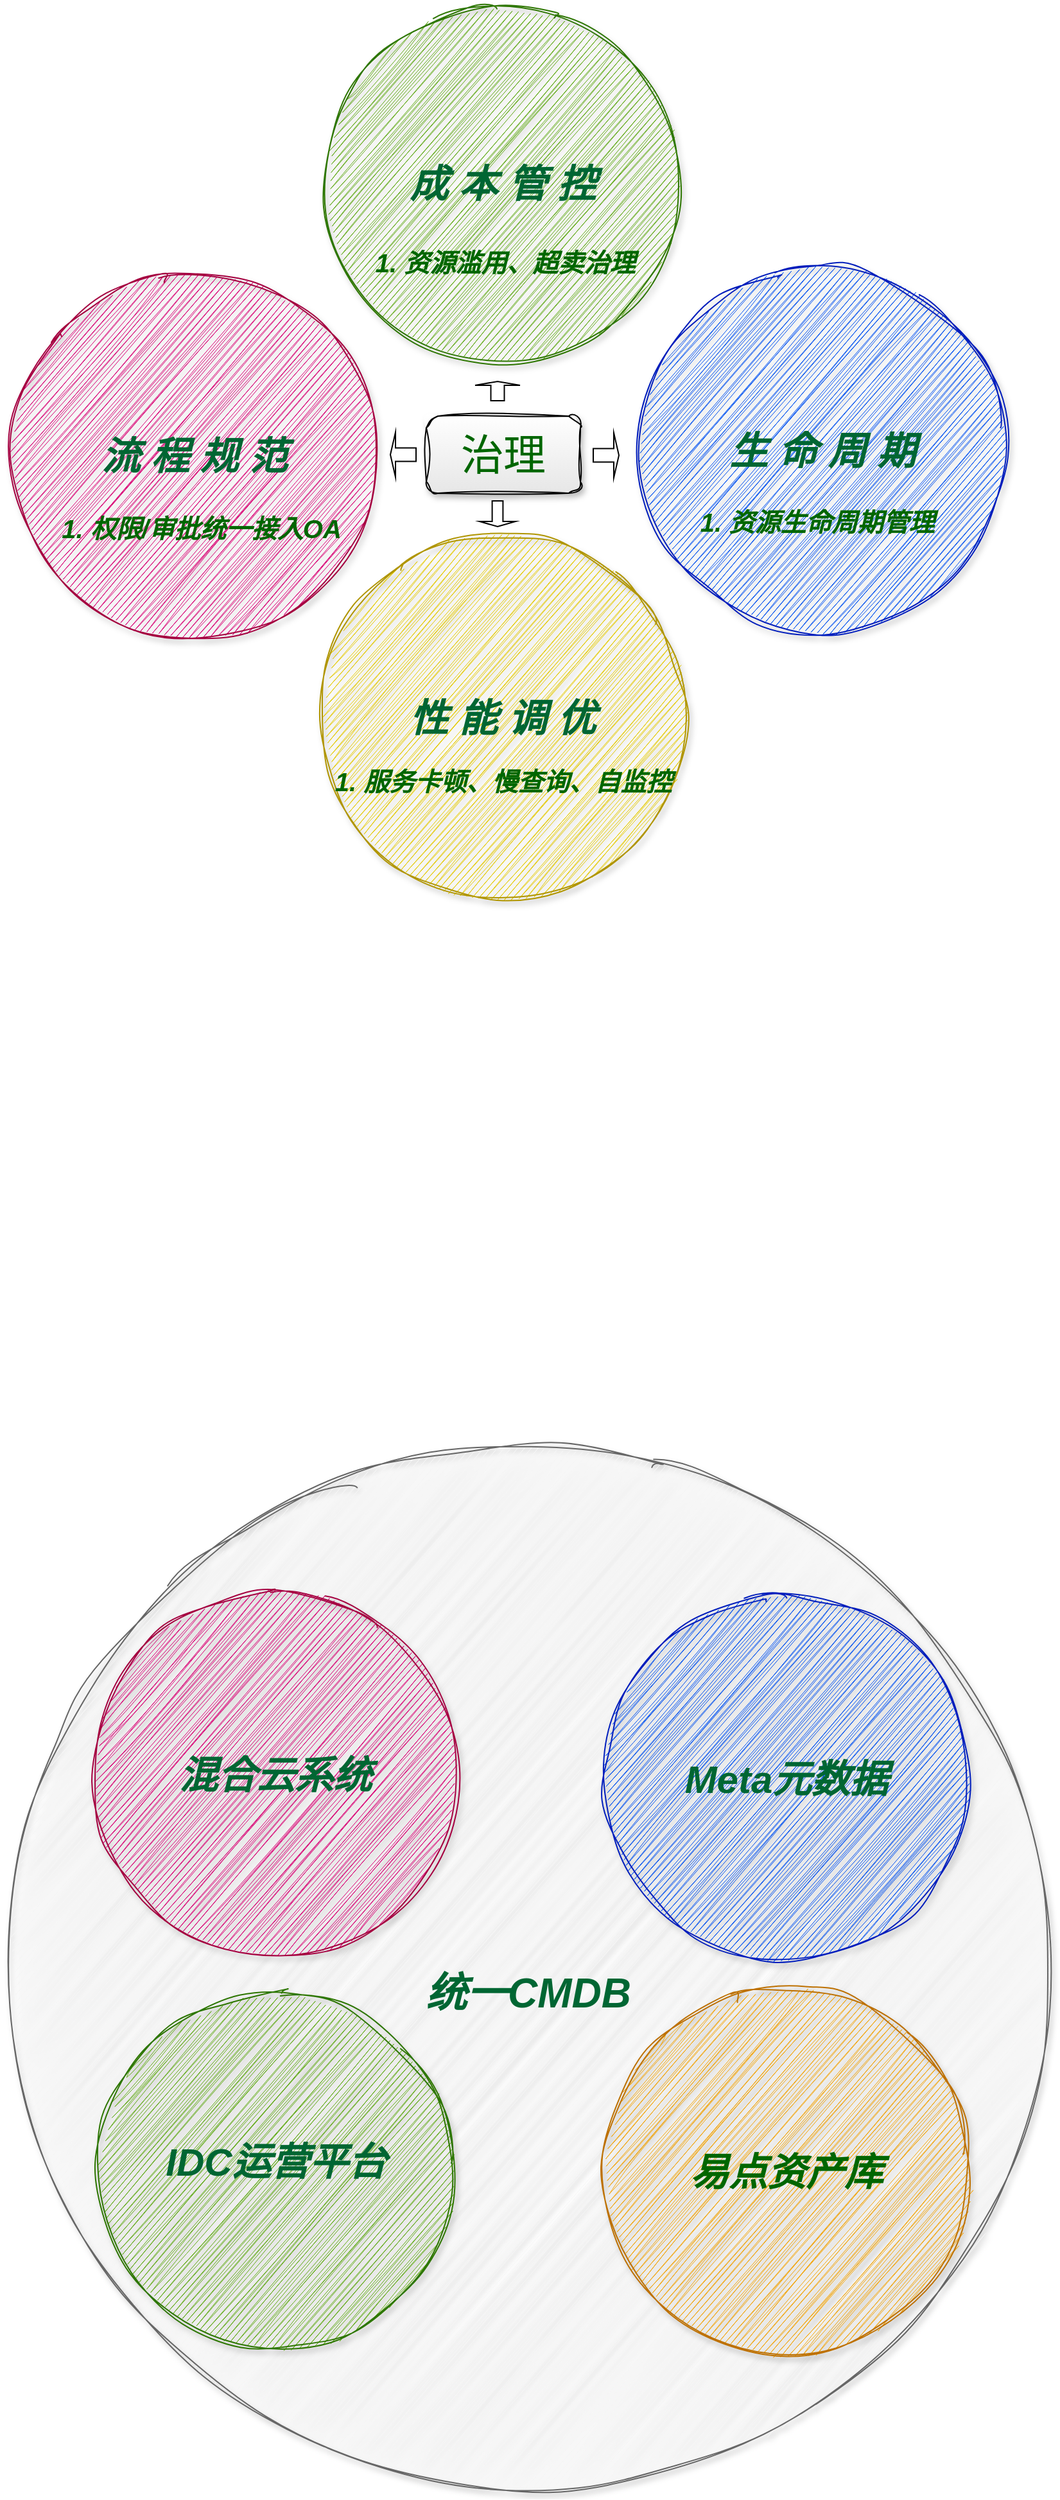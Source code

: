 <mxfile version="26.1.0">
  <diagram name="第 1 页" id="ZKobRG4JK-VmnRkCWwGY">
    <mxGraphModel dx="1687" dy="918" grid="0" gridSize="10" guides="1" tooltips="1" connect="1" arrows="1" fold="1" page="1" pageScale="1" pageWidth="827" pageHeight="1169" background="none" math="0" shadow="0">
      <root>
        <mxCell id="0" />
        <mxCell id="1" parent="0" />
        <mxCell id="yRMIKyiLItkKRUMiK5aZ-4" value="&lt;div&gt;&lt;font style=&quot;color: rgb(0, 102, 51); font-size: 32px;&quot;&gt;&lt;b style=&quot;&quot;&gt;&lt;i style=&quot;&quot;&gt;&lt;br&gt;&lt;/i&gt;&lt;/b&gt;&lt;/font&gt;&lt;/div&gt;&lt;font style=&quot;color: rgb(0, 102, 51); font-size: 32px;&quot;&gt;&lt;b style=&quot;&quot;&gt;&lt;i style=&quot;&quot;&gt;&lt;div style=&quot;&quot;&gt;&lt;b style=&quot;color: light-dark(rgb(0, 102, 51), rgb(105, 193, 149)); background-color: transparent;&quot;&gt;&lt;i&gt;统一CMDB&lt;/i&gt;&lt;/b&gt;&lt;/div&gt;&lt;/i&gt;&lt;/b&gt;&lt;/font&gt;" style="ellipse;whiteSpace=wrap;html=1;aspect=fixed;fillColor=#f5f5f5;fontColor=#333333;strokeColor=#666666;sketch=1;curveFitting=1;jiggle=2;shadow=1;" vertex="1" parent="1">
          <mxGeometry x="14" y="1244" width="813" height="813" as="geometry" />
        </mxCell>
        <mxCell id="yRMIKyiLItkKRUMiK5aZ-1" value="&lt;b style=&quot;color: rgb(0, 102, 51); font-size: 30px;&quot;&gt;&lt;i&gt;IDC运营平台&lt;/i&gt;&lt;/b&gt;&lt;div&gt;&lt;br&gt;&lt;/div&gt;" style="ellipse;whiteSpace=wrap;html=1;aspect=fixed;fillColor=#60a917;strokeColor=#2D7600;sketch=1;curveFitting=1;jiggle=2;shadow=1;fontColor=#ffffff;" vertex="1" parent="1">
          <mxGeometry x="84.5" y="1670.5" width="278" height="278" as="geometry" />
        </mxCell>
        <mxCell id="yRMIKyiLItkKRUMiK5aZ-2" value="&lt;font color=&quot;#006633&quot;&gt;&lt;span style=&quot;font-size: 30px;&quot;&gt;&lt;b&gt;&lt;i&gt;混合云系统&lt;/i&gt;&lt;/b&gt;&lt;/span&gt;&lt;/font&gt;" style="ellipse;whiteSpace=wrap;html=1;aspect=fixed;fillColor=#d80073;strokeColor=#A50040;sketch=1;curveFitting=1;jiggle=2;shadow=1;fontColor=#ffffff;" vertex="1" parent="1">
          <mxGeometry x="81" y="1358" width="285" height="285" as="geometry" />
        </mxCell>
        <mxCell id="yRMIKyiLItkKRUMiK5aZ-3" value="&lt;i style=&quot;color: rgb(0, 102, 51); font-size: 30px;&quot;&gt;&lt;b&gt;Meta元数据&lt;/b&gt;&lt;/i&gt;" style="ellipse;whiteSpace=wrap;html=1;aspect=fixed;fillColor=#0050ef;strokeColor=#001DBC;sketch=1;curveFitting=1;jiggle=2;shadow=1;fontColor=#ffffff;" vertex="1" parent="1">
          <mxGeometry x="479" y="1361" width="285" height="285" as="geometry" />
        </mxCell>
        <mxCell id="yRMIKyiLItkKRUMiK5aZ-5" value="&lt;font style=&quot;color: rgb(0, 102, 0); font-size: 30px;&quot;&gt;&lt;b&gt;&lt;i&gt;易点资产库&lt;/i&gt;&lt;/b&gt;&lt;/font&gt;" style="ellipse;whiteSpace=wrap;html=1;aspect=fixed;fillColor=#f0a30a;strokeColor=#BD7000;sketch=1;curveFitting=1;jiggle=2;shadow=1;fontColor=#000000;" vertex="1" parent="1">
          <mxGeometry x="479" y="1667" width="285" height="285" as="geometry" />
        </mxCell>
        <mxCell id="yRMIKyiLItkKRUMiK5aZ-11" value="" style="group" vertex="1" connectable="0" parent="1">
          <mxGeometry x="261.5" y="124" width="278" height="280" as="geometry" />
        </mxCell>
        <mxCell id="dAGa8_dfelPEvwSkxREn-11" value="&lt;b style=&quot;color: rgb(0, 102, 51); font-size: 30px;&quot;&gt;&lt;i&gt;成 本 管 控&lt;/i&gt;&lt;/b&gt;" style="ellipse;whiteSpace=wrap;html=1;aspect=fixed;fillColor=#60a917;strokeColor=#2D7600;sketch=1;curveFitting=1;jiggle=2;shadow=1;fontColor=#ffffff;" parent="yRMIKyiLItkKRUMiK5aZ-11" vertex="1">
          <mxGeometry width="276.985" height="276.985" as="geometry" />
        </mxCell>
        <mxCell id="yRMIKyiLItkKRUMiK5aZ-7" value="&lt;font style=&quot;font-size: 20px; color: rgb(0, 102, 0);&quot;&gt;&lt;b&gt;&lt;i&gt;1. 资源滥用、超卖治理&lt;/i&gt;&lt;/b&gt;&lt;/font&gt;" style="text;html=1;align=center;verticalAlign=middle;whiteSpace=wrap;rounded=0;" vertex="1" parent="yRMIKyiLItkKRUMiK5aZ-11">
          <mxGeometry x="13.536" y="146.816" width="255.094" height="104.869" as="geometry" />
        </mxCell>
        <mxCell id="yRMIKyiLItkKRUMiK5aZ-12" value="" style="group" vertex="1" connectable="0" parent="1">
          <mxGeometry x="18" y="331" width="285" height="285" as="geometry" />
        </mxCell>
        <mxCell id="dAGa8_dfelPEvwSkxREn-12" value="&lt;b style=&quot;color: rgb(0, 102, 51); font-size: 30px;&quot;&gt;&lt;i&gt;流 程 规 范&lt;/i&gt;&lt;/b&gt;" style="ellipse;whiteSpace=wrap;html=1;aspect=fixed;fillColor=#d80073;strokeColor=#A50040;sketch=1;curveFitting=1;jiggle=2;shadow=1;fontColor=#ffffff;" parent="yRMIKyiLItkKRUMiK5aZ-12" vertex="1">
          <mxGeometry width="285" height="285" as="geometry" />
        </mxCell>
        <mxCell id="yRMIKyiLItkKRUMiK5aZ-6" value="&lt;font style=&quot;font-size: 20px; color: rgb(0, 102, 0);&quot;&gt;&lt;b&gt;&lt;i&gt;1. 权限/审批统一接入OA&lt;/i&gt;&lt;/b&gt;&lt;/font&gt;" style="text;html=1;align=center;verticalAlign=middle;whiteSpace=wrap;rounded=0;" vertex="1" parent="yRMIKyiLItkKRUMiK5aZ-12">
          <mxGeometry x="22" y="117" width="252" height="164" as="geometry" />
        </mxCell>
        <mxCell id="yRMIKyiLItkKRUMiK5aZ-13" value="" style="group" vertex="1" connectable="0" parent="1">
          <mxGeometry x="507" y="327" width="285" height="285" as="geometry" />
        </mxCell>
        <mxCell id="dAGa8_dfelPEvwSkxREn-13" value="&lt;i style=&quot;color: rgb(0, 102, 51); font-size: 30px;&quot;&gt;&lt;b&gt;生 命 周 期&lt;/b&gt;&lt;/i&gt;" style="ellipse;whiteSpace=wrap;html=1;aspect=fixed;fillColor=#0050ef;strokeColor=#001DBC;sketch=1;curveFitting=1;jiggle=2;shadow=1;fontColor=#ffffff;" parent="yRMIKyiLItkKRUMiK5aZ-13" vertex="1">
          <mxGeometry width="285" height="285" as="geometry" />
        </mxCell>
        <mxCell id="yRMIKyiLItkKRUMiK5aZ-8" value="&lt;font style=&quot;font-size: 20px; color: rgb(0, 102, 0);&quot;&gt;&lt;b&gt;&lt;i&gt;1. 资源生命周期管理&lt;/i&gt;&lt;/b&gt;&lt;/font&gt;" style="text;html=1;align=center;verticalAlign=middle;whiteSpace=wrap;rounded=0;" vertex="1" parent="yRMIKyiLItkKRUMiK5aZ-13">
          <mxGeometry x="16" y="148" width="245" height="100" as="geometry" />
        </mxCell>
        <mxCell id="yRMIKyiLItkKRUMiK5aZ-14" value="" style="group" vertex="1" connectable="0" parent="1">
          <mxGeometry x="258" y="535" width="285" height="285" as="geometry" />
        </mxCell>
        <mxCell id="yRMIKyiLItkKRUMiK5aZ-9" value="&lt;i style=&quot;color: rgb(0, 102, 51); font-size: 30px;&quot;&gt;&lt;b&gt;性 能 调 优&lt;/b&gt;&lt;/i&gt;" style="ellipse;whiteSpace=wrap;html=1;aspect=fixed;fillColor=#e3c800;strokeColor=#B09500;sketch=1;curveFitting=1;jiggle=2;shadow=1;fontColor=#000000;" vertex="1" parent="yRMIKyiLItkKRUMiK5aZ-14">
          <mxGeometry width="285" height="285" as="geometry" />
        </mxCell>
        <mxCell id="yRMIKyiLItkKRUMiK5aZ-10" value="&lt;font style=&quot;font-size: 20px; color: rgb(0, 102, 0);&quot;&gt;&lt;b&gt;&lt;i&gt;1. 服务卡顿、&lt;/i&gt;&lt;/b&gt;&lt;/font&gt;&lt;b style=&quot;background-color: transparent; color: light-dark(rgb(0, 102, 0), rgb(111, 199, 111)); font-size: 20px;&quot;&gt;&lt;i&gt;慢查询、自监控&lt;/i&gt;&lt;/b&gt;" style="text;html=1;align=center;verticalAlign=middle;whiteSpace=wrap;rounded=0;" vertex="1" parent="yRMIKyiLItkKRUMiK5aZ-14">
          <mxGeometry x="9.5" y="142" width="266" height="100" as="geometry" />
        </mxCell>
        <mxCell id="yRMIKyiLItkKRUMiK5aZ-15" value="&lt;font style=&quot;font-size: 33px; color: rgb(0, 102, 0);&quot;&gt;治理&lt;/font&gt;" style="rounded=1;whiteSpace=wrap;html=1;sketch=1;curveFitting=1;jiggle=2;shadow=1;gradientColor=#E6E6E6;" vertex="1" parent="1">
          <mxGeometry x="341" y="443" width="120" height="60" as="geometry" />
        </mxCell>
        <mxCell id="yRMIKyiLItkKRUMiK5aZ-18" value="" style="shape=singleArrow;direction=west;whiteSpace=wrap;html=1;movable=1;resizable=1;rotatable=1;deletable=1;editable=1;locked=0;connectable=1;" vertex="1" parent="1">
          <mxGeometry x="313" y="455.5" width="20" height="35" as="geometry" />
        </mxCell>
        <mxCell id="yRMIKyiLItkKRUMiK5aZ-23" value="" style="shape=singleArrow;direction=west;whiteSpace=wrap;html=1;movable=1;resizable=1;rotatable=1;deletable=1;editable=1;locked=0;connectable=1;rotation=-180;" vertex="1" parent="1">
          <mxGeometry x="471" y="456" width="20" height="35" as="geometry" />
        </mxCell>
        <mxCell id="yRMIKyiLItkKRUMiK5aZ-24" value="" style="shape=singleArrow;direction=north;whiteSpace=wrap;html=1;" vertex="1" parent="1">
          <mxGeometry x="379" y="416" width="35" height="15" as="geometry" />
        </mxCell>
        <mxCell id="yRMIKyiLItkKRUMiK5aZ-27" value="" style="shape=singleArrow;direction=south;whiteSpace=wrap;html=1;" vertex="1" parent="1">
          <mxGeometry x="382.5" y="509" width="28" height="20" as="geometry" />
        </mxCell>
      </root>
    </mxGraphModel>
  </diagram>
</mxfile>
